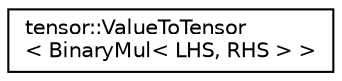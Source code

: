 digraph "Graphical Class Hierarchy"
{
  edge [fontname="Helvetica",fontsize="10",labelfontname="Helvetica",labelfontsize="10"];
  node [fontname="Helvetica",fontsize="10",shape=record];
  rankdir="LR";
  Node1 [label="tensor::ValueToTensor\l\< BinaryMul\< LHS, RHS \> \>",height=0.2,width=0.4,color="black", fillcolor="white", style="filled",URL="$structtensor_1_1ValueToTensor_3_01BinaryMul_3_01LHS_00_01RHS_01_4_01_4.html"];
}
